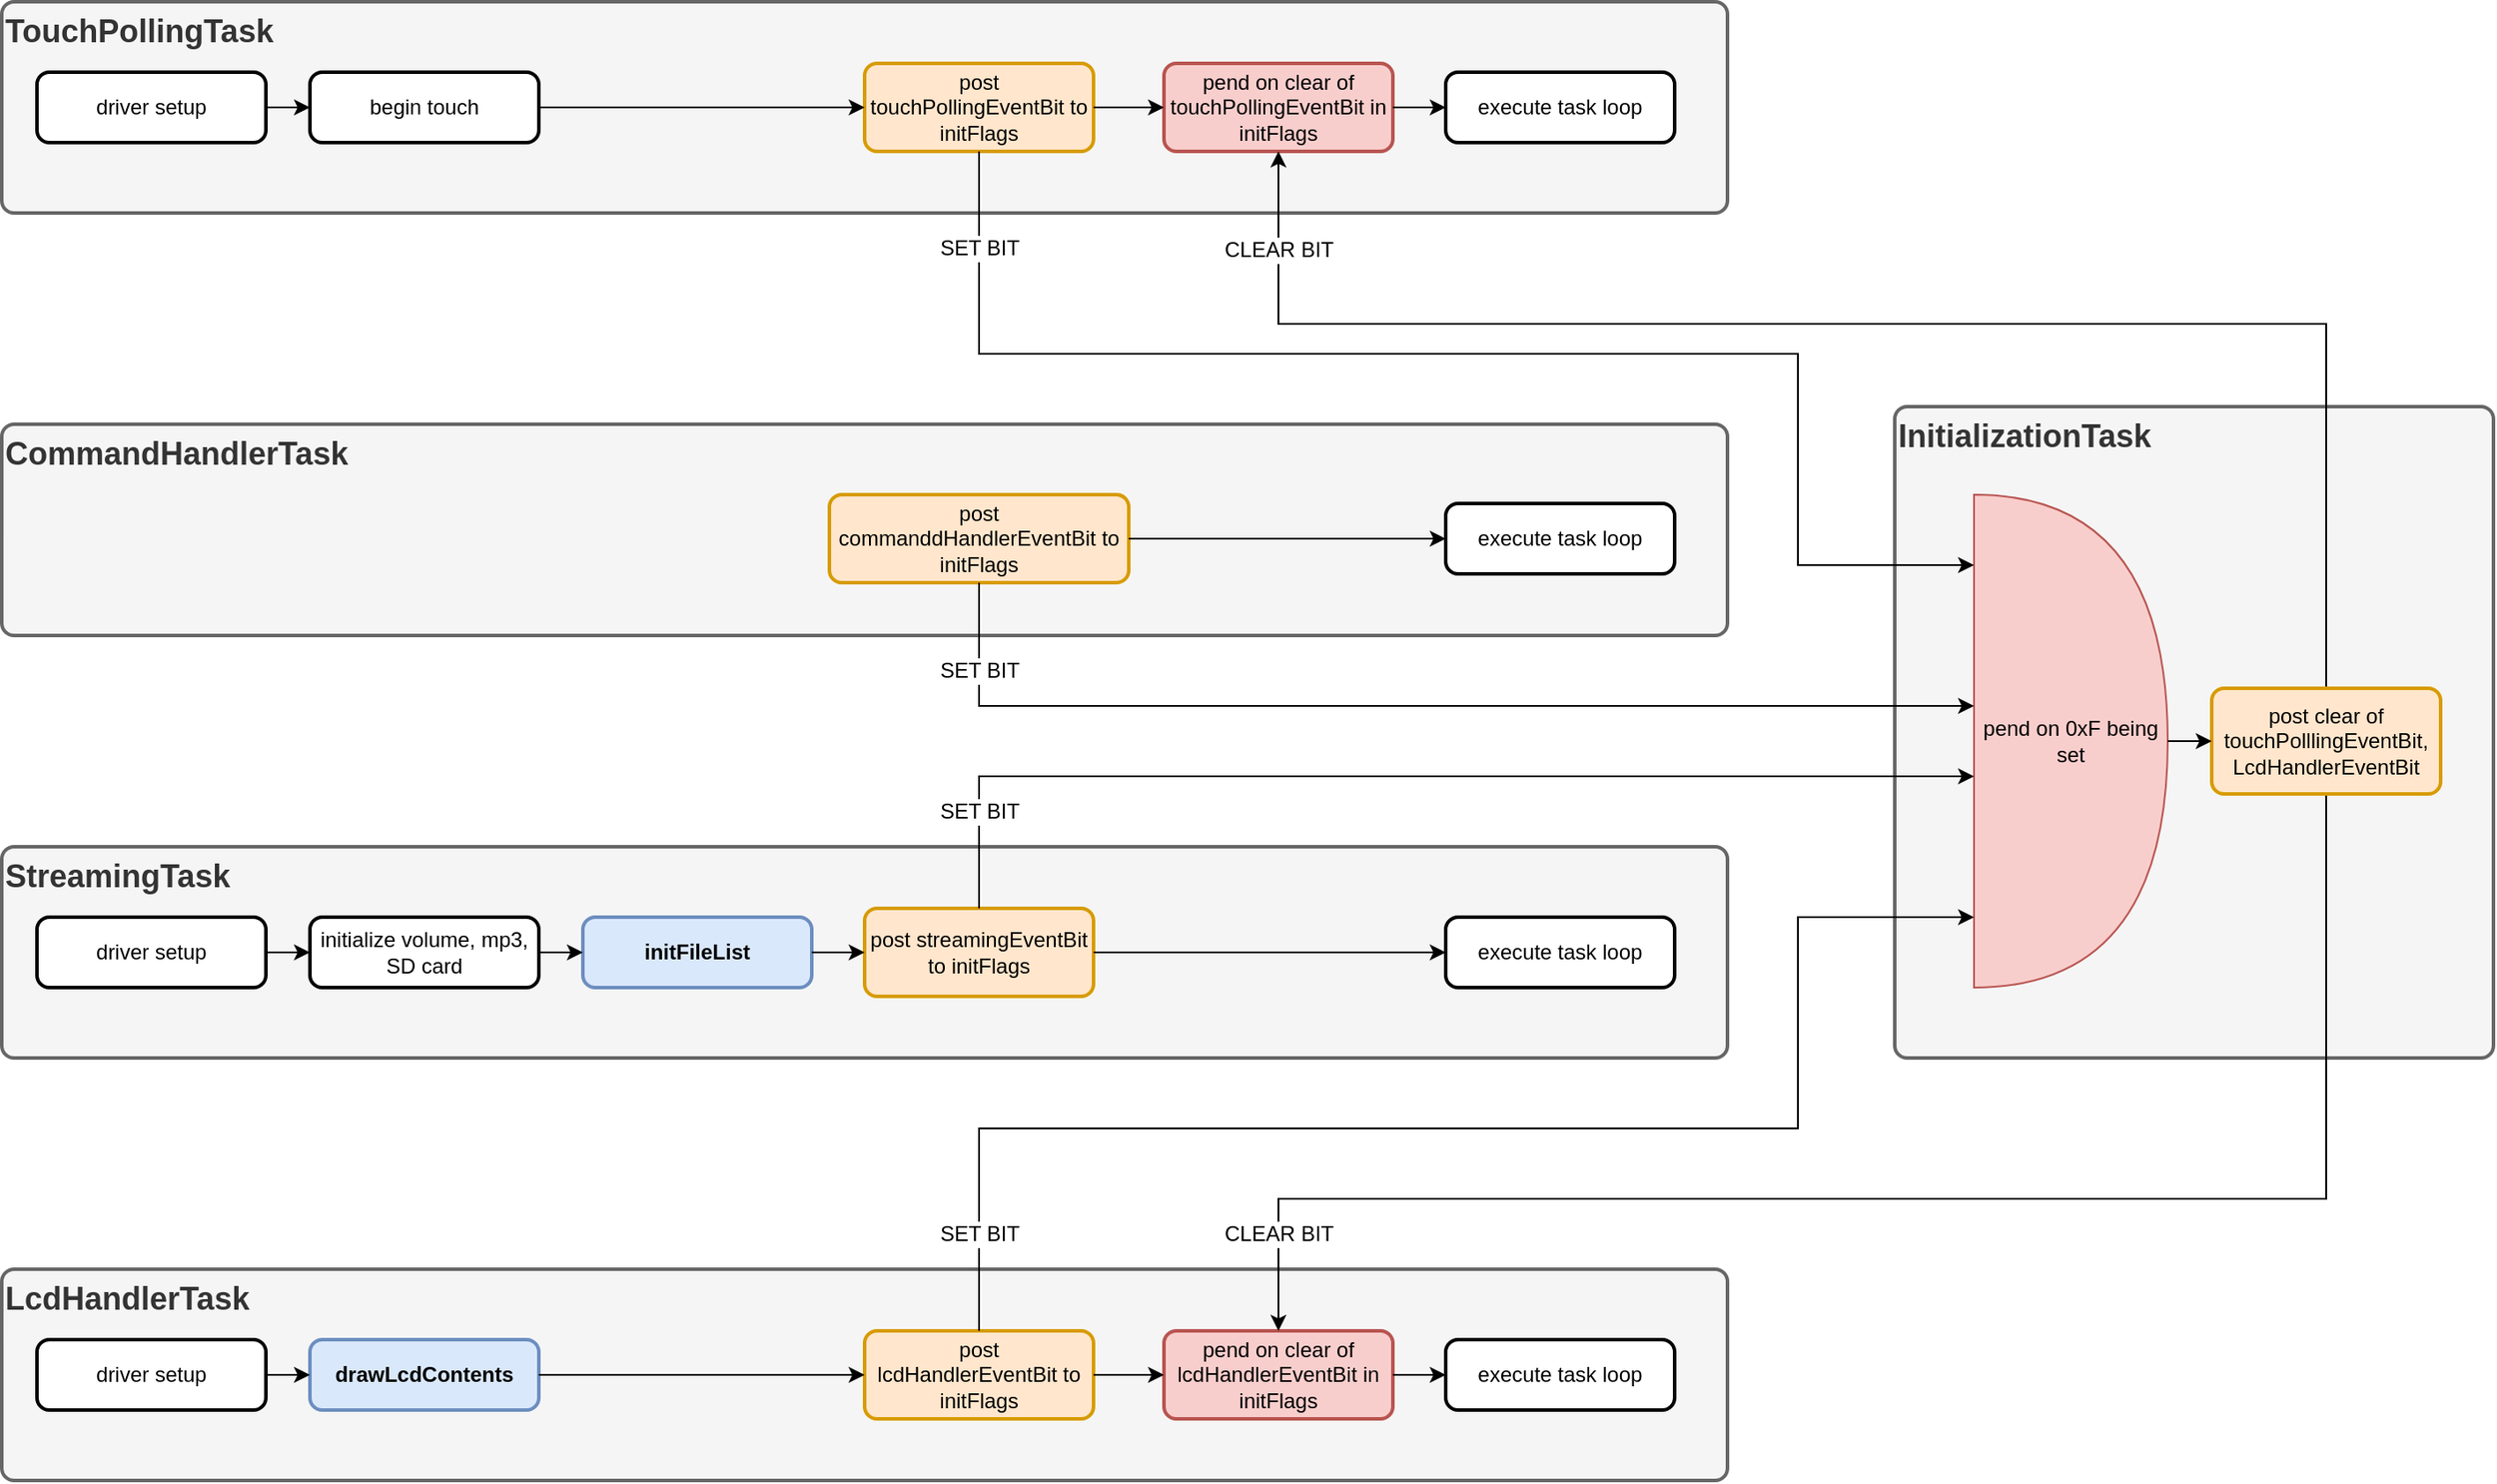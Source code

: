 <mxfile version="12.8.4" type="google"><diagram id="Y8_yGpUV1GNzXVWn-eAI" name="Page-1"><mxGraphModel dx="2844" dy="1524" grid="1" gridSize="10" guides="1" tooltips="1" connect="1" arrows="1" fold="1" page="1" pageScale="1" pageWidth="1700" pageHeight="1100" math="0" shadow="0"><root><mxCell id="0"/><mxCell id="1" parent="0"/><mxCell id="34mTSz-ZoqCEcx56AmWk-4" value="" style="group" vertex="1" connectable="0" parent="1"><mxGeometry x="143" y="130" width="1415" height="840" as="geometry"/></mxCell><mxCell id="34mTSz-ZoqCEcx56AmWk-3" value="&lt;font style=&quot;font-size: 18px&quot;&gt;InitializationTask&lt;/font&gt;" style="rounded=1;whiteSpace=wrap;html=1;absoluteArcSize=1;arcSize=14;strokeWidth=2;fontStyle=1;verticalAlign=top;align=left;fillColor=#f5f5f5;strokeColor=#666666;fontColor=#333333;" vertex="1" parent="34mTSz-ZoqCEcx56AmWk-4"><mxGeometry x="1075" y="230" width="340" height="370" as="geometry"/></mxCell><mxCell id="zgrK2HN3K9DbsSjLlNE8-5" value="pend on 0xF being set" style="shape=or;whiteSpace=wrap;html=1;fillColor=#f8cecc;strokeColor=#b85450;" parent="34mTSz-ZoqCEcx56AmWk-4" vertex="1"><mxGeometry x="1120" y="280" width="110" height="280" as="geometry"/></mxCell><mxCell id="zgrK2HN3K9DbsSjLlNE8-58" value="" style="group" parent="34mTSz-ZoqCEcx56AmWk-4" vertex="1" connectable="0"><mxGeometry y="720" width="980" height="120" as="geometry"/></mxCell><mxCell id="zgrK2HN3K9DbsSjLlNE8-4" value="LcdHandlerTask" style="rounded=1;whiteSpace=wrap;html=1;absoluteArcSize=1;arcSize=14;strokeWidth=2;verticalAlign=top;align=left;fillColor=#f5f5f5;strokeColor=#666666;fontColor=#333333;fontStyle=1;fontSize=18;" parent="zgrK2HN3K9DbsSjLlNE8-58" vertex="1"><mxGeometry width="980" height="120" as="geometry"/></mxCell><mxCell id="zgrK2HN3K9DbsSjLlNE8-16" value="drawLcdContents" style="rounded=1;whiteSpace=wrap;html=1;absoluteArcSize=1;arcSize=14;strokeWidth=2;fontStyle=1;fillColor=#dae8fc;strokeColor=#6c8ebf;" parent="zgrK2HN3K9DbsSjLlNE8-58" vertex="1"><mxGeometry x="175" y="40" width="130" height="40" as="geometry"/></mxCell><mxCell id="zgrK2HN3K9DbsSjLlNE8-54" style="edgeStyle=orthogonalEdgeStyle;rounded=0;orthogonalLoop=1;jettySize=auto;html=1;exitX=1;exitY=0.5;exitDx=0;exitDy=0;entryX=0;entryY=0.5;entryDx=0;entryDy=0;" parent="zgrK2HN3K9DbsSjLlNE8-58" source="zgrK2HN3K9DbsSjLlNE8-17" target="zgrK2HN3K9DbsSjLlNE8-16" edge="1"><mxGeometry relative="1" as="geometry"/></mxCell><mxCell id="zgrK2HN3K9DbsSjLlNE8-17" value="driver setup" style="rounded=1;whiteSpace=wrap;html=1;absoluteArcSize=1;arcSize=14;strokeWidth=2;" parent="zgrK2HN3K9DbsSjLlNE8-58" vertex="1"><mxGeometry x="20" y="40" width="130" height="40" as="geometry"/></mxCell><mxCell id="zgrK2HN3K9DbsSjLlNE8-35" value="post lcdHandlerEventBit to initFlags" style="rounded=1;whiteSpace=wrap;html=1;absoluteArcSize=1;arcSize=14;strokeWidth=2;align=center;fillColor=#ffe6cc;strokeColor=#d79b00;" parent="zgrK2HN3K9DbsSjLlNE8-58" vertex="1"><mxGeometry x="490" y="35" width="130" height="50" as="geometry"/></mxCell><mxCell id="zgrK2HN3K9DbsSjLlNE8-55" style="edgeStyle=orthogonalEdgeStyle;rounded=0;orthogonalLoop=1;jettySize=auto;html=1;exitX=1;exitY=0.5;exitDx=0;exitDy=0;entryX=0;entryY=0.5;entryDx=0;entryDy=0;" parent="zgrK2HN3K9DbsSjLlNE8-58" source="zgrK2HN3K9DbsSjLlNE8-16" target="zgrK2HN3K9DbsSjLlNE8-35" edge="1"><mxGeometry relative="1" as="geometry"/></mxCell><mxCell id="zgrK2HN3K9DbsSjLlNE8-36" value="pend on clear of lcdHandlerEventBit in initFlags" style="rounded=1;whiteSpace=wrap;html=1;absoluteArcSize=1;arcSize=14;strokeWidth=2;align=center;fillColor=#f8cecc;strokeColor=#b85450;" parent="zgrK2HN3K9DbsSjLlNE8-58" vertex="1"><mxGeometry x="660" y="35" width="130" height="50" as="geometry"/></mxCell><mxCell id="zgrK2HN3K9DbsSjLlNE8-56" style="edgeStyle=orthogonalEdgeStyle;rounded=0;orthogonalLoop=1;jettySize=auto;html=1;exitX=1;exitY=0.5;exitDx=0;exitDy=0;entryX=0;entryY=0.5;entryDx=0;entryDy=0;" parent="zgrK2HN3K9DbsSjLlNE8-58" source="zgrK2HN3K9DbsSjLlNE8-35" target="zgrK2HN3K9DbsSjLlNE8-36" edge="1"><mxGeometry relative="1" as="geometry"/></mxCell><mxCell id="zgrK2HN3K9DbsSjLlNE8-44" value="execute task loop" style="rounded=1;whiteSpace=wrap;html=1;absoluteArcSize=1;arcSize=14;strokeWidth=2;align=center;" parent="zgrK2HN3K9DbsSjLlNE8-58" vertex="1"><mxGeometry x="820" y="40" width="130" height="40" as="geometry"/></mxCell><mxCell id="zgrK2HN3K9DbsSjLlNE8-57" style="edgeStyle=orthogonalEdgeStyle;rounded=0;orthogonalLoop=1;jettySize=auto;html=1;exitX=1;exitY=0.5;exitDx=0;exitDy=0;entryX=0;entryY=0.5;entryDx=0;entryDy=0;" parent="zgrK2HN3K9DbsSjLlNE8-58" source="zgrK2HN3K9DbsSjLlNE8-36" target="zgrK2HN3K9DbsSjLlNE8-44" edge="1"><mxGeometry relative="1" as="geometry"/></mxCell><mxCell id="zgrK2HN3K9DbsSjLlNE8-60" value="" style="group" parent="34mTSz-ZoqCEcx56AmWk-4" vertex="1" connectable="0"><mxGeometry y="240" width="980" height="120" as="geometry"/></mxCell><mxCell id="zgrK2HN3K9DbsSjLlNE8-25" value="CommandHandlerTask" style="rounded=1;whiteSpace=wrap;html=1;absoluteArcSize=1;arcSize=14;strokeWidth=2;verticalAlign=top;align=left;fillColor=#f5f5f5;strokeColor=#666666;fontColor=#333333;fontStyle=1;fontSize=18;" parent="zgrK2HN3K9DbsSjLlNE8-60" vertex="1"><mxGeometry width="980" height="120" as="geometry"/></mxCell><mxCell id="zgrK2HN3K9DbsSjLlNE8-38" value="post commanddHandlerEventBit to initFlags" style="rounded=1;whiteSpace=wrap;html=1;absoluteArcSize=1;arcSize=14;strokeWidth=2;align=center;fillColor=#ffe6cc;strokeColor=#d79b00;" parent="zgrK2HN3K9DbsSjLlNE8-60" vertex="1"><mxGeometry x="470" y="40" width="170" height="50" as="geometry"/></mxCell><mxCell id="zgrK2HN3K9DbsSjLlNE8-42" value="execute task loop" style="rounded=1;whiteSpace=wrap;html=1;absoluteArcSize=1;arcSize=14;strokeWidth=2;align=center;" parent="zgrK2HN3K9DbsSjLlNE8-60" vertex="1"><mxGeometry x="820" y="45" width="130" height="40" as="geometry"/></mxCell><mxCell id="zgrK2HN3K9DbsSjLlNE8-49" style="edgeStyle=orthogonalEdgeStyle;rounded=0;orthogonalLoop=1;jettySize=auto;html=1;exitX=1;exitY=0.5;exitDx=0;exitDy=0;entryX=0;entryY=0.5;entryDx=0;entryDy=0;" parent="zgrK2HN3K9DbsSjLlNE8-60" source="zgrK2HN3K9DbsSjLlNE8-38" target="zgrK2HN3K9DbsSjLlNE8-42" edge="1"><mxGeometry relative="1" as="geometry"/></mxCell><mxCell id="zgrK2HN3K9DbsSjLlNE8-61" value="" style="group" parent="34mTSz-ZoqCEcx56AmWk-4" vertex="1" connectable="0"><mxGeometry width="980" height="120" as="geometry"/></mxCell><mxCell id="zgrK2HN3K9DbsSjLlNE8-30" value="TouchPollingTask" style="rounded=1;whiteSpace=wrap;html=1;absoluteArcSize=1;arcSize=14;strokeWidth=2;verticalAlign=top;align=left;fillColor=#f5f5f5;strokeColor=#666666;fontColor=#333333;fontStyle=1;fontSize=18;" parent="zgrK2HN3K9DbsSjLlNE8-61" vertex="1"><mxGeometry width="980" height="120" as="geometry"/></mxCell><mxCell id="zgrK2HN3K9DbsSjLlNE8-31" value="driver setup" style="rounded=1;whiteSpace=wrap;html=1;absoluteArcSize=1;arcSize=14;strokeWidth=2;" parent="zgrK2HN3K9DbsSjLlNE8-61" vertex="1"><mxGeometry x="20" y="40" width="130" height="40" as="geometry"/></mxCell><mxCell id="zgrK2HN3K9DbsSjLlNE8-32" value="begin touch" style="rounded=1;whiteSpace=wrap;html=1;absoluteArcSize=1;arcSize=14;strokeWidth=2;" parent="zgrK2HN3K9DbsSjLlNE8-61" vertex="1"><mxGeometry x="175" y="40" width="130" height="40" as="geometry"/></mxCell><mxCell id="zgrK2HN3K9DbsSjLlNE8-45" style="edgeStyle=orthogonalEdgeStyle;rounded=0;orthogonalLoop=1;jettySize=auto;html=1;exitX=1;exitY=0.5;exitDx=0;exitDy=0;entryX=0;entryY=0.5;entryDx=0;entryDy=0;" parent="zgrK2HN3K9DbsSjLlNE8-61" source="zgrK2HN3K9DbsSjLlNE8-31" target="zgrK2HN3K9DbsSjLlNE8-32" edge="1"><mxGeometry relative="1" as="geometry"/></mxCell><mxCell id="zgrK2HN3K9DbsSjLlNE8-39" value="post touchPollingEventBit to initFlags" style="rounded=1;whiteSpace=wrap;html=1;absoluteArcSize=1;arcSize=14;strokeWidth=2;align=center;fillColor=#ffe6cc;strokeColor=#d79b00;" parent="zgrK2HN3K9DbsSjLlNE8-61" vertex="1"><mxGeometry x="490" y="35" width="130" height="50" as="geometry"/></mxCell><mxCell id="zgrK2HN3K9DbsSjLlNE8-46" style="edgeStyle=orthogonalEdgeStyle;rounded=0;orthogonalLoop=1;jettySize=auto;html=1;exitX=1;exitY=0.5;exitDx=0;exitDy=0;entryX=0;entryY=0.5;entryDx=0;entryDy=0;" parent="zgrK2HN3K9DbsSjLlNE8-61" source="zgrK2HN3K9DbsSjLlNE8-32" target="zgrK2HN3K9DbsSjLlNE8-39" edge="1"><mxGeometry relative="1" as="geometry"/></mxCell><mxCell id="zgrK2HN3K9DbsSjLlNE8-40" value="pend on clear of touchPollingEventBit in initFlags" style="rounded=1;whiteSpace=wrap;html=1;absoluteArcSize=1;arcSize=14;strokeWidth=2;align=center;fillColor=#f8cecc;strokeColor=#b85450;" parent="zgrK2HN3K9DbsSjLlNE8-61" vertex="1"><mxGeometry x="660" y="35" width="130" height="50" as="geometry"/></mxCell><mxCell id="zgrK2HN3K9DbsSjLlNE8-47" style="edgeStyle=orthogonalEdgeStyle;rounded=0;orthogonalLoop=1;jettySize=auto;html=1;exitX=1;exitY=0.5;exitDx=0;exitDy=0;entryX=0;entryY=0.5;entryDx=0;entryDy=0;" parent="zgrK2HN3K9DbsSjLlNE8-61" source="zgrK2HN3K9DbsSjLlNE8-39" target="zgrK2HN3K9DbsSjLlNE8-40" edge="1"><mxGeometry relative="1" as="geometry"/></mxCell><mxCell id="zgrK2HN3K9DbsSjLlNE8-41" value="execute task loop" style="rounded=1;whiteSpace=wrap;html=1;absoluteArcSize=1;arcSize=14;strokeWidth=2;align=center;" parent="zgrK2HN3K9DbsSjLlNE8-61" vertex="1"><mxGeometry x="820" y="40" width="130" height="40" as="geometry"/></mxCell><mxCell id="zgrK2HN3K9DbsSjLlNE8-48" style="edgeStyle=orthogonalEdgeStyle;rounded=0;orthogonalLoop=1;jettySize=auto;html=1;exitX=1;exitY=0.5;exitDx=0;exitDy=0;entryX=0;entryY=0.5;entryDx=0;entryDy=0;" parent="zgrK2HN3K9DbsSjLlNE8-61" source="zgrK2HN3K9DbsSjLlNE8-40" target="zgrK2HN3K9DbsSjLlNE8-41" edge="1"><mxGeometry relative="1" as="geometry"/></mxCell><mxCell id="zgrK2HN3K9DbsSjLlNE8-62" value="" style="group;fontStyle=0;fontSize=12;" parent="34mTSz-ZoqCEcx56AmWk-4" vertex="1" connectable="0"><mxGeometry y="480" width="980" height="120" as="geometry"/></mxCell><mxCell id="zgrK2HN3K9DbsSjLlNE8-59" value="" style="group;fontStyle=0" parent="zgrK2HN3K9DbsSjLlNE8-62" vertex="1" connectable="0"><mxGeometry width="980" height="120" as="geometry"/></mxCell><mxCell id="zgrK2HN3K9DbsSjLlNE8-3" value="StreamingTask" style="rounded=1;whiteSpace=wrap;html=1;absoluteArcSize=1;arcSize=14;strokeWidth=2;verticalAlign=top;align=left;fillColor=#f5f5f5;strokeColor=#666666;fontColor=#333333;fontStyle=1;fontSize=18;" parent="zgrK2HN3K9DbsSjLlNE8-59" vertex="1"><mxGeometry width="980" height="120" as="geometry"/></mxCell><mxCell id="zgrK2HN3K9DbsSjLlNE8-20" value="driver setup" style="rounded=1;whiteSpace=wrap;html=1;absoluteArcSize=1;arcSize=14;strokeWidth=2;" parent="zgrK2HN3K9DbsSjLlNE8-59" vertex="1"><mxGeometry x="20" y="40" width="130" height="40" as="geometry"/></mxCell><mxCell id="zgrK2HN3K9DbsSjLlNE8-21" value="initialize volume, mp3, SD card" style="rounded=1;whiteSpace=wrap;html=1;absoluteArcSize=1;arcSize=14;strokeWidth=2;" parent="zgrK2HN3K9DbsSjLlNE8-59" vertex="1"><mxGeometry x="175" y="40" width="130" height="40" as="geometry"/></mxCell><mxCell id="zgrK2HN3K9DbsSjLlNE8-50" style="edgeStyle=orthogonalEdgeStyle;rounded=0;orthogonalLoop=1;jettySize=auto;html=1;exitX=1;exitY=0.5;exitDx=0;exitDy=0;entryX=0;entryY=0.5;entryDx=0;entryDy=0;" parent="zgrK2HN3K9DbsSjLlNE8-59" source="zgrK2HN3K9DbsSjLlNE8-20" target="zgrK2HN3K9DbsSjLlNE8-21" edge="1"><mxGeometry relative="1" as="geometry"/></mxCell><mxCell id="zgrK2HN3K9DbsSjLlNE8-22" value="initFileList" style="rounded=1;whiteSpace=wrap;html=1;absoluteArcSize=1;arcSize=14;strokeWidth=2;fontStyle=1;fillColor=#dae8fc;strokeColor=#6c8ebf;" parent="zgrK2HN3K9DbsSjLlNE8-59" vertex="1"><mxGeometry x="330" y="40" width="130" height="40" as="geometry"/></mxCell><mxCell id="zgrK2HN3K9DbsSjLlNE8-51" style="edgeStyle=orthogonalEdgeStyle;rounded=0;orthogonalLoop=1;jettySize=auto;html=1;exitX=1;exitY=0.5;exitDx=0;exitDy=0;entryX=0;entryY=0.5;entryDx=0;entryDy=0;" parent="zgrK2HN3K9DbsSjLlNE8-59" source="zgrK2HN3K9DbsSjLlNE8-21" target="zgrK2HN3K9DbsSjLlNE8-22" edge="1"><mxGeometry relative="1" as="geometry"/></mxCell><mxCell id="zgrK2HN3K9DbsSjLlNE8-37" value="post streamingEventBit to initFlags" style="rounded=1;whiteSpace=wrap;html=1;absoluteArcSize=1;arcSize=14;strokeWidth=2;align=center;fillColor=#ffe6cc;strokeColor=#d79b00;" parent="zgrK2HN3K9DbsSjLlNE8-59" vertex="1"><mxGeometry x="490" y="35" width="130" height="50" as="geometry"/></mxCell><mxCell id="zgrK2HN3K9DbsSjLlNE8-52" style="edgeStyle=orthogonalEdgeStyle;rounded=0;orthogonalLoop=1;jettySize=auto;html=1;exitX=1;exitY=0.5;exitDx=0;exitDy=0;entryX=0;entryY=0.5;entryDx=0;entryDy=0;" parent="zgrK2HN3K9DbsSjLlNE8-59" source="zgrK2HN3K9DbsSjLlNE8-22" target="zgrK2HN3K9DbsSjLlNE8-37" edge="1"><mxGeometry relative="1" as="geometry"/></mxCell><mxCell id="zgrK2HN3K9DbsSjLlNE8-43" value="execute task loop" style="rounded=1;whiteSpace=wrap;html=1;absoluteArcSize=1;arcSize=14;strokeWidth=2;align=center;" parent="zgrK2HN3K9DbsSjLlNE8-59" vertex="1"><mxGeometry x="820" y="40" width="130" height="40" as="geometry"/></mxCell><mxCell id="zgrK2HN3K9DbsSjLlNE8-53" style="edgeStyle=orthogonalEdgeStyle;rounded=0;orthogonalLoop=1;jettySize=auto;html=1;exitX=1;exitY=0.5;exitDx=0;exitDy=0;entryX=0;entryY=0.5;entryDx=0;entryDy=0;" parent="zgrK2HN3K9DbsSjLlNE8-59" source="zgrK2HN3K9DbsSjLlNE8-37" target="zgrK2HN3K9DbsSjLlNE8-43" edge="1"><mxGeometry relative="1" as="geometry"/></mxCell><mxCell id="zgrK2HN3K9DbsSjLlNE8-63" style="edgeStyle=orthogonalEdgeStyle;rounded=0;orthogonalLoop=1;jettySize=auto;html=1;exitX=0.5;exitY=1;exitDx=0;exitDy=0;" parent="34mTSz-ZoqCEcx56AmWk-4" source="zgrK2HN3K9DbsSjLlNE8-39" target="zgrK2HN3K9DbsSjLlNE8-5" edge="1"><mxGeometry relative="1" as="geometry"><Array as="points"><mxPoint x="555" y="200"/><mxPoint x="1020" y="200"/><mxPoint x="1020" y="320"/></Array></mxGeometry></mxCell><mxCell id="zgrK2HN3K9DbsSjLlNE8-83" value="SET BIT" style="text;html=1;align=center;verticalAlign=middle;resizable=0;points=[];labelBackgroundColor=#ffffff;" parent="zgrK2HN3K9DbsSjLlNE8-63" vertex="1" connectable="0"><mxGeometry x="-0.824" y="1" relative="1" as="geometry"><mxPoint x="-1" y="-15.4" as="offset"/></mxGeometry></mxCell><mxCell id="zgrK2HN3K9DbsSjLlNE8-64" style="edgeStyle=orthogonalEdgeStyle;rounded=0;orthogonalLoop=1;jettySize=auto;html=1;exitX=0.5;exitY=1;exitDx=0;exitDy=0;" parent="34mTSz-ZoqCEcx56AmWk-4" source="zgrK2HN3K9DbsSjLlNE8-38" target="zgrK2HN3K9DbsSjLlNE8-5" edge="1"><mxGeometry relative="1" as="geometry"><Array as="points"><mxPoint x="555" y="400"/></Array></mxGeometry></mxCell><mxCell id="zgrK2HN3K9DbsSjLlNE8-82" value="SET BIT" style="text;html=1;align=center;verticalAlign=middle;resizable=0;points=[];labelBackgroundColor=#ffffff;" parent="zgrK2HN3K9DbsSjLlNE8-64" vertex="1" connectable="0"><mxGeometry x="-0.833" y="1" relative="1" as="geometry"><mxPoint x="-0.96" y="-2.94" as="offset"/></mxGeometry></mxCell><mxCell id="zgrK2HN3K9DbsSjLlNE8-65" style="edgeStyle=orthogonalEdgeStyle;rounded=0;orthogonalLoop=1;jettySize=auto;html=1;exitX=0.5;exitY=0;exitDx=0;exitDy=0;" parent="34mTSz-ZoqCEcx56AmWk-4" source="zgrK2HN3K9DbsSjLlNE8-37" target="zgrK2HN3K9DbsSjLlNE8-5" edge="1"><mxGeometry relative="1" as="geometry"><mxPoint x="970" y="470.0" as="targetPoint"/><Array as="points"><mxPoint x="555" y="440"/></Array></mxGeometry></mxCell><mxCell id="zgrK2HN3K9DbsSjLlNE8-81" value="SET BIT" style="text;html=1;align=center;verticalAlign=middle;resizable=0;points=[];labelBackgroundColor=#ffffff;" parent="zgrK2HN3K9DbsSjLlNE8-65" vertex="1" connectable="0"><mxGeometry x="-0.801" y="2" relative="1" as="geometry"><mxPoint x="2.05" y="8.53" as="offset"/></mxGeometry></mxCell><mxCell id="zgrK2HN3K9DbsSjLlNE8-66" style="edgeStyle=orthogonalEdgeStyle;rounded=0;orthogonalLoop=1;jettySize=auto;html=1;exitX=0.5;exitY=0;exitDx=0;exitDy=0;" parent="34mTSz-ZoqCEcx56AmWk-4" source="zgrK2HN3K9DbsSjLlNE8-35" target="zgrK2HN3K9DbsSjLlNE8-5" edge="1"><mxGeometry relative="1" as="geometry"><Array as="points"><mxPoint x="555" y="640"/><mxPoint x="1020" y="640"/><mxPoint x="1020" y="520"/></Array></mxGeometry></mxCell><mxCell id="zgrK2HN3K9DbsSjLlNE8-80" value="SET BIT" style="text;html=1;align=center;verticalAlign=middle;resizable=0;points=[];labelBackgroundColor=#ffffff;" parent="zgrK2HN3K9DbsSjLlNE8-66" vertex="1" connectable="0"><mxGeometry x="-0.714" y="-42" relative="1" as="geometry"><mxPoint x="-42" y="59.4" as="offset"/></mxGeometry></mxCell><mxCell id="zgrK2HN3K9DbsSjLlNE8-11" style="edgeStyle=orthogonalEdgeStyle;rounded=0;orthogonalLoop=1;jettySize=auto;html=1;entryX=0.5;entryY=1;entryDx=0;entryDy=0;exitX=0.5;exitY=0;exitDx=0;exitDy=0;" parent="34mTSz-ZoqCEcx56AmWk-4" source="34mTSz-ZoqCEcx56AmWk-1" target="zgrK2HN3K9DbsSjLlNE8-40" edge="1"><mxGeometry relative="1" as="geometry"><mxPoint x="1360" y="380" as="targetPoint"/><Array as="points"><mxPoint x="1320" y="183"/><mxPoint x="725" y="183"/></Array></mxGeometry></mxCell><mxCell id="zgrK2HN3K9DbsSjLlNE8-78" value="CLEAR BIT" style="text;html=1;align=center;verticalAlign=middle;resizable=0;points=[];labelBackgroundColor=#ffffff;" parent="zgrK2HN3K9DbsSjLlNE8-11" vertex="1" connectable="0"><mxGeometry x="-0.69" y="-5" relative="1" as="geometry"><mxPoint x="-600" y="-110.0" as="offset"/></mxGeometry></mxCell><mxCell id="zgrK2HN3K9DbsSjLlNE8-15" style="edgeStyle=orthogonalEdgeStyle;rounded=0;orthogonalLoop=1;jettySize=auto;html=1;entryX=0.5;entryY=0;entryDx=0;entryDy=0;exitX=0.5;exitY=1;exitDx=0;exitDy=0;" parent="34mTSz-ZoqCEcx56AmWk-4" source="34mTSz-ZoqCEcx56AmWk-1" target="zgrK2HN3K9DbsSjLlNE8-36" edge="1"><mxGeometry relative="1" as="geometry"><mxPoint x="1360" y="460" as="targetPoint"/><Array as="points"><mxPoint x="1320" y="680"/><mxPoint x="725" y="680"/></Array></mxGeometry></mxCell><mxCell id="zgrK2HN3K9DbsSjLlNE8-79" value="CLEAR BIT" style="text;html=1;align=center;verticalAlign=middle;resizable=0;points=[];labelBackgroundColor=#ffffff;" parent="zgrK2HN3K9DbsSjLlNE8-15" vertex="1" connectable="0"><mxGeometry x="-0.67" y="-2" relative="1" as="geometry"><mxPoint x="-593" y="101.67" as="offset"/></mxGeometry></mxCell><mxCell id="34mTSz-ZoqCEcx56AmWk-1" value="post clear of touchPolllingEventBit, LcdHandlerEventBit" style="rounded=1;whiteSpace=wrap;html=1;absoluteArcSize=1;arcSize=14;strokeWidth=2;fillColor=#ffe6cc;strokeColor=#d79b00;" vertex="1" parent="34mTSz-ZoqCEcx56AmWk-4"><mxGeometry x="1255" y="390" width="130" height="60" as="geometry"/></mxCell><mxCell id="34mTSz-ZoqCEcx56AmWk-2" style="edgeStyle=orthogonalEdgeStyle;rounded=0;orthogonalLoop=1;jettySize=auto;html=1;exitX=1;exitY=0.5;exitDx=0;exitDy=0;exitPerimeter=0;entryX=0;entryY=0.5;entryDx=0;entryDy=0;" edge="1" parent="34mTSz-ZoqCEcx56AmWk-4" source="zgrK2HN3K9DbsSjLlNE8-5" target="34mTSz-ZoqCEcx56AmWk-1"><mxGeometry relative="1" as="geometry"/></mxCell></root></mxGraphModel></diagram></mxfile>